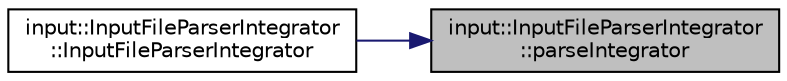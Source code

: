 digraph "input::InputFileParserIntegrator::parseIntegrator"
{
 // LATEX_PDF_SIZE
  edge [fontname="Helvetica",fontsize="10",labelfontname="Helvetica",labelfontsize="10"];
  node [fontname="Helvetica",fontsize="10",shape=record];
  rankdir="RL";
  Node1 [label="input::InputFileParserIntegrator\l::parseIntegrator",height=0.2,width=0.4,color="black", fillcolor="grey75", style="filled", fontcolor="black",tooltip="Parse the integrator used in the simulation."];
  Node1 -> Node2 [dir="back",color="midnightblue",fontsize="10",style="solid",fontname="Helvetica"];
  Node2 [label="input::InputFileParserIntegrator\l::InputFileParserIntegrator",height=0.2,width=0.4,color="black", fillcolor="white", style="filled",URL="$classinput_1_1InputFileParserIntegrator.html#ab5be62d968245295c9441b408a384f44",tooltip="Construct a new Input File Parser Integrator:: Input File Parser Integrator object."];
}
